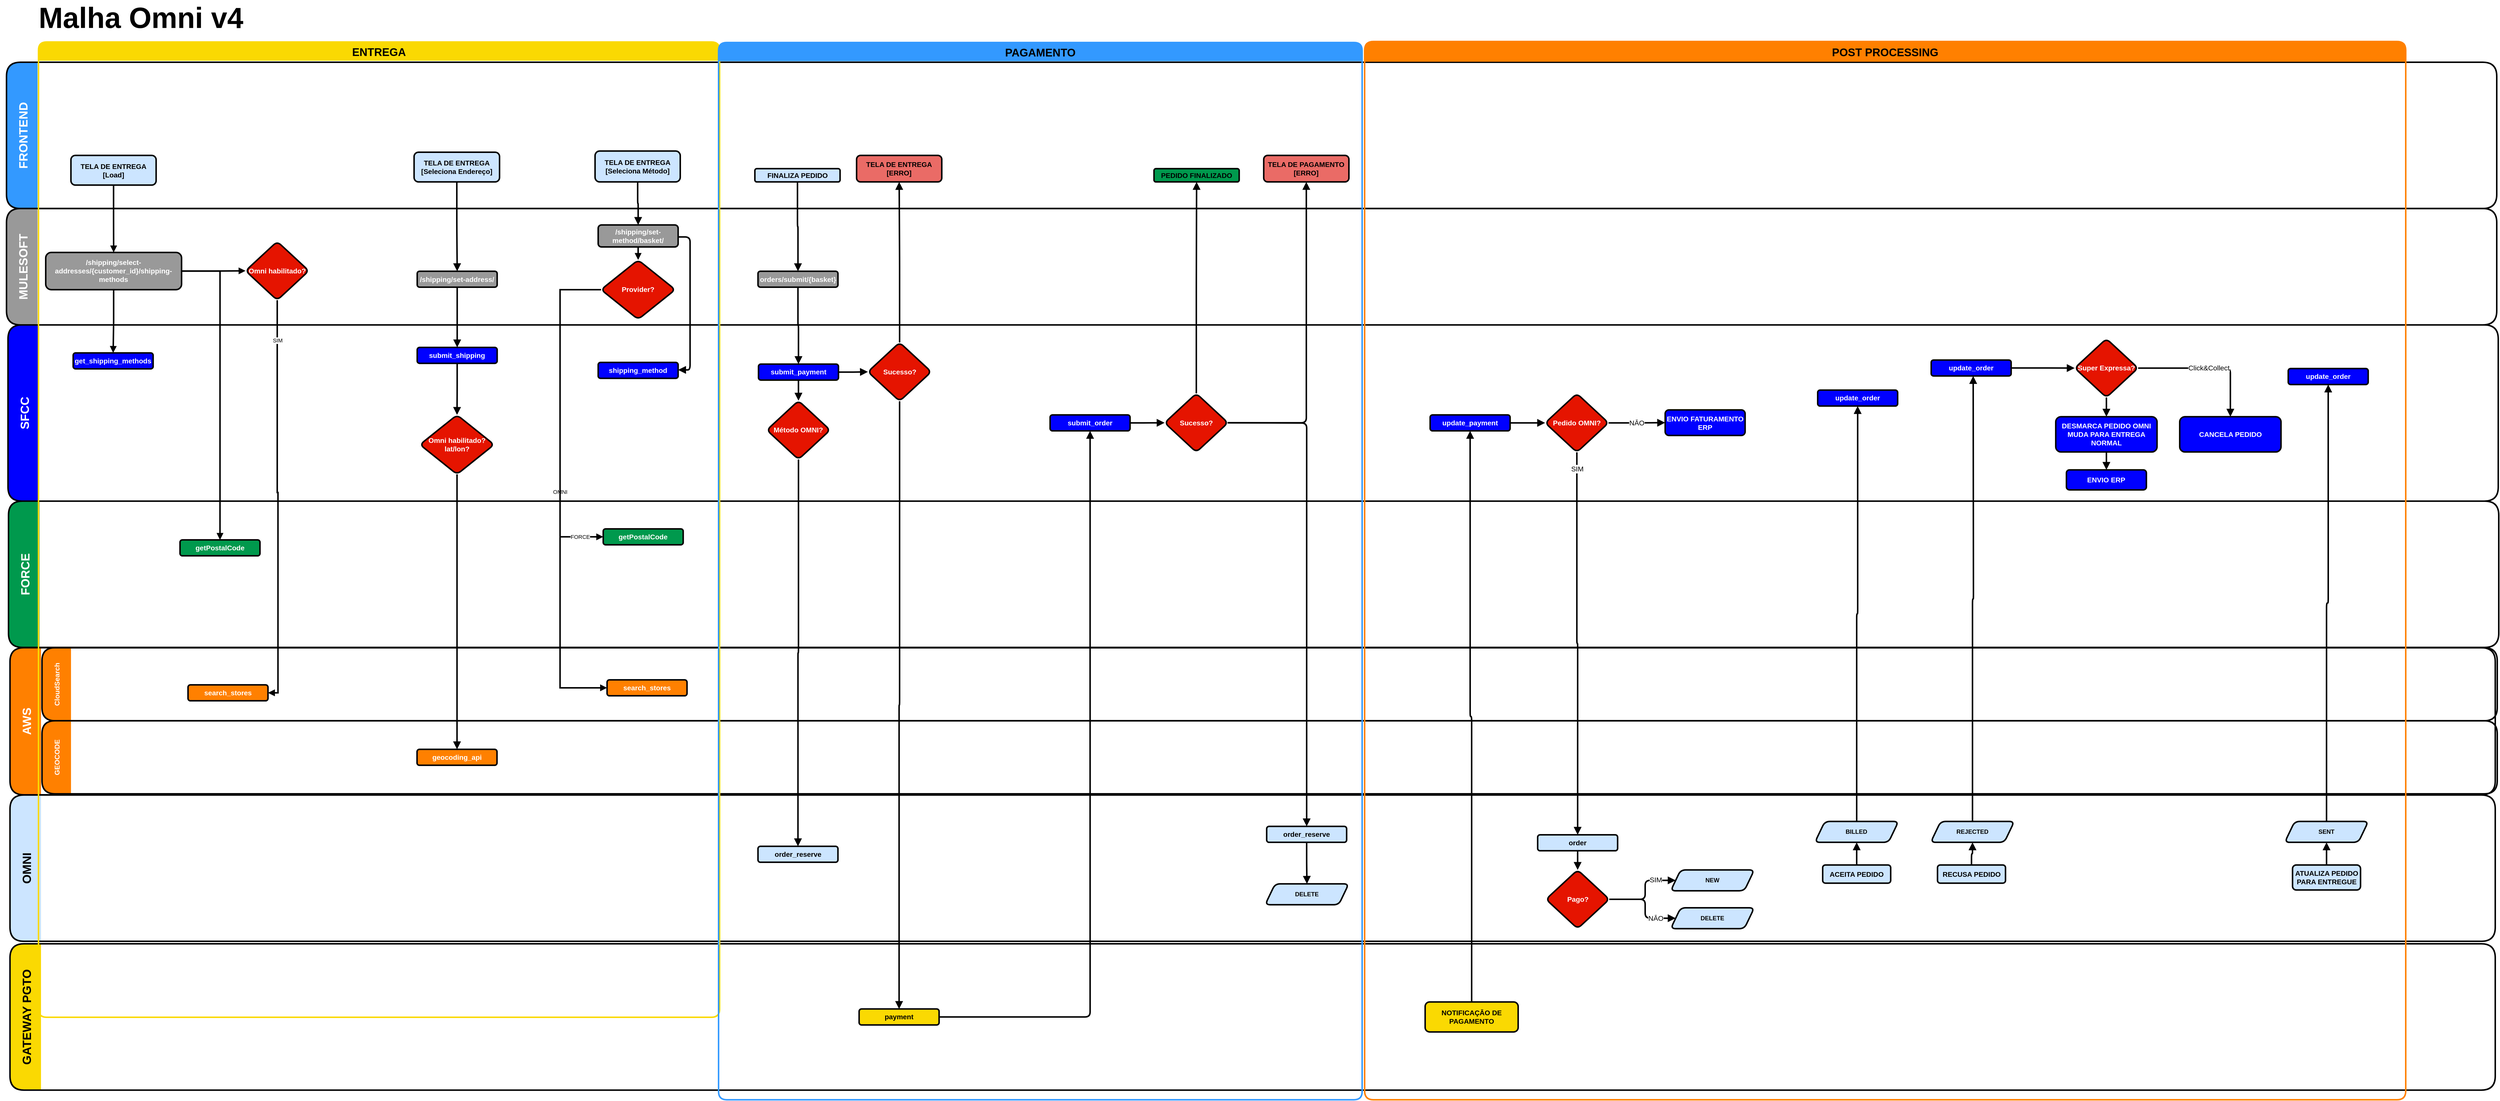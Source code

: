 <mxfile version="20.5.3" type="github">
  <diagram id="8vji63VKpBlKnXmn7Ga9" name="Page-1">
    <mxGraphModel dx="1472" dy="2570" grid="1" gridSize="10" guides="1" tooltips="1" connect="1" arrows="1" fold="1" page="1" pageScale="1" pageWidth="827" pageHeight="1169" math="0" shadow="0">
      <root>
        <mxCell id="0" />
        <mxCell id="1" parent="0" />
        <mxCell id="pm2VZgvuKRMVonqQj59v-1" value="search_stores" style="rounded=1;whiteSpace=wrap;html=1;fontFamily=Helvetica;fontSize=14;fontColor=#ffffff;align=center;fillColor=#FF8000;strokeColor=default;strokeWidth=3;fontStyle=1;" parent="1" vertex="1">
          <mxGeometry x="4294.003" y="1950.003" width="159.914" height="31.926" as="geometry" />
        </mxCell>
        <mxCell id="pm2VZgvuKRMVonqQj59v-2" value="OMNI" style="swimlane;horizontal=0;labelBackgroundColor=none;fillColor=#CCE5FF;fontColor=#000000;strokeColor=default;strokeWidth=3;fontSize=24;perimeterSpacing=1;swimlaneLine=0;rounded=1;startSize=62;collapsible=0;" parent="1" vertex="1">
          <mxGeometry x="3100" y="2180.4" width="4970" height="292.65" as="geometry">
            <mxRectangle x="-984" y="2480.4" width="47" height="92" as="alternateBounds" />
          </mxGeometry>
        </mxCell>
        <mxCell id="pm2VZgvuKRMVonqQj59v-4" style="edgeStyle=orthogonalEdgeStyle;rounded=1;orthogonalLoop=1;jettySize=auto;html=1;entryX=0.5;entryY=0;entryDx=0;entryDy=0;fontSize=24;fontColor=#000000;endArrow=block;endFill=1;endSize=8;strokeWidth=3;" parent="pm2VZgvuKRMVonqQj59v-2" source="pm2VZgvuKRMVonqQj59v-5" target="pm2VZgvuKRMVonqQj59v-6" edge="1">
          <mxGeometry relative="1" as="geometry" />
        </mxCell>
        <mxCell id="pm2VZgvuKRMVonqQj59v-5" value="order_reserve" style="rounded=1;whiteSpace=wrap;html=1;fontFamily=Helvetica;fontSize=14;fontColor=#000000;align=center;fillColor=#CCE5FF;strokeColor=default;strokeWidth=3;fontStyle=1;" parent="pm2VZgvuKRMVonqQj59v-2" vertex="1">
          <mxGeometry x="2513.094" y="62.714" width="159.914" height="31.926" as="geometry" />
        </mxCell>
        <mxCell id="pm2VZgvuKRMVonqQj59v-6" value="&lt;b&gt;DELETE&lt;/b&gt;" style="shape=parallelogram;perimeter=parallelogramPerimeter;whiteSpace=wrap;html=1;fixedSize=1;fontColor=#000000;fillColor=#CCE5FF;strokeWidth=3;rounded=1;" parent="pm2VZgvuKRMVonqQj59v-2" vertex="1">
          <mxGeometry x="2510.004" y="177.682" width="167.23" height="41.807" as="geometry" />
        </mxCell>
        <mxCell id="pm2VZgvuKRMVonqQj59v-7" style="edgeStyle=orthogonalEdgeStyle;rounded=1;orthogonalLoop=1;jettySize=auto;html=1;entryX=0.5;entryY=0;entryDx=0;entryDy=0;labelBackgroundColor=default;fontSize=14;fontColor=#000000;endArrow=block;endFill=1;endSize=8;strokeWidth=3;" parent="pm2VZgvuKRMVonqQj59v-2" source="pm2VZgvuKRMVonqQj59v-8" target="pm2VZgvuKRMVonqQj59v-12" edge="1">
          <mxGeometry relative="1" as="geometry" />
        </mxCell>
        <mxCell id="pm2VZgvuKRMVonqQj59v-8" value="order" style="rounded=1;whiteSpace=wrap;html=1;fontFamily=Helvetica;fontSize=14;fontColor=#000000;align=center;fillColor=#CCE5FF;strokeColor=default;strokeWidth=3;fontStyle=1;" parent="pm2VZgvuKRMVonqQj59v-2" vertex="1">
          <mxGeometry x="3055.004" y="79.594" width="159.914" height="31.926" as="geometry" />
        </mxCell>
        <mxCell id="pm2VZgvuKRMVonqQj59v-9" value="&lt;b&gt;NEW&lt;/b&gt;" style="shape=parallelogram;perimeter=parallelogramPerimeter;whiteSpace=wrap;html=1;fixedSize=1;fontColor=#000000;fillColor=#CCE5FF;strokeWidth=3;rounded=1;" parent="pm2VZgvuKRMVonqQj59v-2" vertex="1">
          <mxGeometry x="3321.004" y="149.822" width="167.23" height="41.807" as="geometry" />
        </mxCell>
        <mxCell id="pm2VZgvuKRMVonqQj59v-10" value="SIM" style="edgeStyle=orthogonalEdgeStyle;rounded=1;orthogonalLoop=1;jettySize=auto;html=1;entryX=0;entryY=0.5;entryDx=0;entryDy=0;labelBackgroundColor=default;fontSize=14;fontColor=#000000;endArrow=block;endFill=1;endSize=8;strokeWidth=3;" parent="pm2VZgvuKRMVonqQj59v-2" source="pm2VZgvuKRMVonqQj59v-12" target="pm2VZgvuKRMVonqQj59v-9" edge="1">
          <mxGeometry x="0.531" y="1" relative="1" as="geometry">
            <Array as="points">
              <mxPoint x="3270" y="209" />
              <mxPoint x="3270" y="171" />
            </Array>
            <mxPoint as="offset" />
          </mxGeometry>
        </mxCell>
        <mxCell id="pm2VZgvuKRMVonqQj59v-11" value="NĀO" style="edgeStyle=orthogonalEdgeStyle;rounded=1;orthogonalLoop=1;jettySize=auto;html=1;entryX=0;entryY=0.5;entryDx=0;entryDy=0;labelBackgroundColor=default;fontSize=14;fontColor=#000000;endArrow=block;endFill=1;endSize=8;strokeWidth=3;" parent="pm2VZgvuKRMVonqQj59v-2" source="pm2VZgvuKRMVonqQj59v-12" target="pm2VZgvuKRMVonqQj59v-13" edge="1">
          <mxGeometry x="0.531" relative="1" as="geometry">
            <Array as="points">
              <mxPoint x="3270" y="209" />
              <mxPoint x="3270" y="246" />
            </Array>
            <mxPoint as="offset" />
          </mxGeometry>
        </mxCell>
        <mxCell id="pm2VZgvuKRMVonqQj59v-12" value="Pago?" style="rhombus;whiteSpace=wrap;html=1;labelBackgroundColor=none;fontColor=#ffffff;fillColor=#e51400;strokeColor=default;strokeWidth=3;fontSize=14;fontStyle=1;rounded=1;" parent="pm2VZgvuKRMVonqQj59v-2" vertex="1">
          <mxGeometry x="3071.576" y="149.822" width="126.771" height="117.531" as="geometry" />
        </mxCell>
        <mxCell id="pm2VZgvuKRMVonqQj59v-13" value="&lt;b&gt;DELETE&lt;/b&gt;" style="shape=parallelogram;perimeter=parallelogramPerimeter;whiteSpace=wrap;html=1;fixedSize=1;fontColor=#000000;fillColor=#CCE5FF;strokeWidth=3;rounded=1;" parent="pm2VZgvuKRMVonqQj59v-2" vertex="1">
          <mxGeometry x="3321.004" y="225.542" width="167.23" height="41.807" as="geometry" />
        </mxCell>
        <mxCell id="pm2VZgvuKRMVonqQj59v-14" style="edgeStyle=orthogonalEdgeStyle;rounded=1;orthogonalLoop=1;jettySize=auto;html=1;entryX=0.5;entryY=1;entryDx=0;entryDy=0;labelBackgroundColor=default;fontSize=14;fontColor=#FFFFFF;endArrow=block;endFill=1;endSize=8;strokeWidth=3;" parent="pm2VZgvuKRMVonqQj59v-2" source="pm2VZgvuKRMVonqQj59v-15" target="pm2VZgvuKRMVonqQj59v-18" edge="1">
          <mxGeometry relative="1" as="geometry" />
        </mxCell>
        <mxCell id="pm2VZgvuKRMVonqQj59v-15" value="&lt;b&gt;ACEITA PEDIDO&lt;/b&gt;" style="rounded=1;whiteSpace=wrap;html=1;fontSize=14;fontColor=#000000;strokeWidth=3;fillColor=#CCE5FF;" parent="pm2VZgvuKRMVonqQj59v-2" vertex="1">
          <mxGeometry x="3625" y="140" width="136" height="36.32" as="geometry" />
        </mxCell>
        <mxCell id="pm2VZgvuKRMVonqQj59v-16" style="edgeStyle=orthogonalEdgeStyle;rounded=1;orthogonalLoop=1;jettySize=auto;html=1;entryX=0.5;entryY=1;entryDx=0;entryDy=0;labelBackgroundColor=default;fontSize=14;fontColor=#FFFFFF;endArrow=block;endFill=1;endSize=8;strokeWidth=3;" parent="pm2VZgvuKRMVonqQj59v-2" source="pm2VZgvuKRMVonqQj59v-17" target="pm2VZgvuKRMVonqQj59v-19" edge="1">
          <mxGeometry relative="1" as="geometry" />
        </mxCell>
        <mxCell id="pm2VZgvuKRMVonqQj59v-17" value="&lt;b&gt;RECUSA PEDIDO&lt;/b&gt;" style="rounded=1;whiteSpace=wrap;html=1;fontSize=14;fontColor=#000000;strokeWidth=3;fillColor=#CCE5FF;" parent="pm2VZgvuKRMVonqQj59v-2" vertex="1">
          <mxGeometry x="3854.62" y="140" width="136" height="36.32" as="geometry" />
        </mxCell>
        <mxCell id="pm2VZgvuKRMVonqQj59v-18" value="&lt;b&gt;BILLED&lt;/b&gt;" style="shape=parallelogram;perimeter=parallelogramPerimeter;whiteSpace=wrap;html=1;fixedSize=1;fontColor=#000000;fillColor=#CCE5FF;strokeWidth=3;rounded=1;" parent="pm2VZgvuKRMVonqQj59v-2" vertex="1">
          <mxGeometry x="3609.384" y="52.832" width="167.23" height="41.807" as="geometry" />
        </mxCell>
        <mxCell id="pm2VZgvuKRMVonqQj59v-19" value="&lt;b&gt;REJECTED&lt;/b&gt;" style="shape=parallelogram;perimeter=parallelogramPerimeter;whiteSpace=wrap;html=1;fixedSize=1;fontColor=#000000;fillColor=#CCE5FF;strokeWidth=3;rounded=1;" parent="pm2VZgvuKRMVonqQj59v-2" vertex="1">
          <mxGeometry x="3841.004" y="52.832" width="167.23" height="41.807" as="geometry" />
        </mxCell>
        <mxCell id="pm2VZgvuKRMVonqQj59v-20" style="edgeStyle=orthogonalEdgeStyle;rounded=1;orthogonalLoop=1;jettySize=auto;html=1;entryX=0.5;entryY=1;entryDx=0;entryDy=0;labelBackgroundColor=default;fontSize=14;fontColor=#000000;endArrow=block;endFill=1;endSize=8;strokeWidth=3;" parent="pm2VZgvuKRMVonqQj59v-2" source="pm2VZgvuKRMVonqQj59v-21" target="pm2VZgvuKRMVonqQj59v-22" edge="1">
          <mxGeometry relative="1" as="geometry" />
        </mxCell>
        <mxCell id="pm2VZgvuKRMVonqQj59v-21" value="&lt;b&gt;ATUALIZA PEDIDO PARA ENTREGUE&lt;/b&gt;" style="rounded=1;whiteSpace=wrap;html=1;fontSize=14;fontColor=#000000;strokeWidth=3;fillColor=#CCE5FF;" parent="pm2VZgvuKRMVonqQj59v-2" vertex="1">
          <mxGeometry x="4564.62" y="140" width="136" height="50" as="geometry" />
        </mxCell>
        <mxCell id="pm2VZgvuKRMVonqQj59v-22" value="&lt;b&gt;SENT&lt;/b&gt;" style="shape=parallelogram;perimeter=parallelogramPerimeter;whiteSpace=wrap;html=1;fixedSize=1;fontColor=#000000;fillColor=#CCE5FF;strokeWidth=3;rounded=1;" parent="pm2VZgvuKRMVonqQj59v-2" vertex="1">
          <mxGeometry x="4549.004" y="52.832" width="167.23" height="41.807" as="geometry" />
        </mxCell>
        <mxCell id="pm2VZgvuKRMVonqQj59v-23" value="GATEWAY PGTO" style="swimlane;horizontal=0;labelBackgroundColor=none;fillColor=#FAD902;fontColor=#000000;strokeColor=default;strokeWidth=3;fontSize=24;perimeterSpacing=1;swimlaneLine=0;rounded=1;startSize=62;collapsible=0;" parent="1" vertex="1">
          <mxGeometry x="3100" y="2478.06" width="4970" height="292.65" as="geometry" />
        </mxCell>
        <mxCell id="pm2VZgvuKRMVonqQj59v-24" value="payment" style="rounded=1;whiteSpace=wrap;html=1;fontFamily=Helvetica;fontSize=14;fontColor=#000000;align=center;fillColor=#FAD902;strokeColor=default;strokeWidth=3;fontStyle=1;" parent="pm2VZgvuKRMVonqQj59v-23" vertex="1">
          <mxGeometry x="1698.071" y="130.362" width="159.914" height="31.926" as="geometry" />
        </mxCell>
        <mxCell id="pm2VZgvuKRMVonqQj59v-25" value="&lt;b style=&quot;font-size: 14px;&quot;&gt;NOTIFICAÇĀO DE PAGAMENTO&lt;/b&gt;" style="rounded=1;whiteSpace=wrap;html=1;fontSize=14;fontColor=#000000;strokeWidth=3;fillColor=#FAD902;" parent="pm2VZgvuKRMVonqQj59v-23" vertex="1">
          <mxGeometry x="2830" y="116.32" width="186" height="60" as="geometry" />
        </mxCell>
        <mxCell id="pm2VZgvuKRMVonqQj59v-26" style="edgeStyle=orthogonalEdgeStyle;rounded=1;orthogonalLoop=1;jettySize=auto;html=1;entryX=0.5;entryY=0;entryDx=0;entryDy=0;fontColor=#000000;endArrow=block;endFill=1;endSize=8;strokeWidth=3;" parent="1" source="pm2VZgvuKRMVonqQj59v-38" target="pm2VZgvuKRMVonqQj59v-3" edge="1">
          <mxGeometry relative="1" as="geometry" />
        </mxCell>
        <mxCell id="pm2VZgvuKRMVonqQj59v-27" value="FRONTEND" style="swimlane;horizontal=0;labelBackgroundColor=none;fillColor=#3399FF;fontColor=#FFFFFF;strokeColor=default;strokeWidth=3;fontSize=24;perimeterSpacing=1;swimlaneLine=0;rounded=1;startSize=62;labelPosition=center;verticalLabelPosition=middle;align=center;verticalAlign=middle;collapsible=0;" parent="1" vertex="1">
          <mxGeometry x="3093" y="714.49" width="4980" height="292.65" as="geometry" />
        </mxCell>
        <mxCell id="pm2VZgvuKRMVonqQj59v-28" value="TELA DE ENTREGA&lt;br&gt;[Seleciona Endereço]" style="rounded=1;whiteSpace=wrap;html=1;labelBackgroundColor=none;fontColor=#000000;fillColor=#CCE5FF;strokeColor=default;strokeWidth=3;fontSize=14;fontStyle=1;" parent="pm2VZgvuKRMVonqQj59v-27" vertex="1">
          <mxGeometry x="815.09" y="180" width="170.91" height="59.44" as="geometry" />
        </mxCell>
        <mxCell id="pm2VZgvuKRMVonqQj59v-29" value="TELA DE ENTREGA&lt;br&gt;[Seleciona Método]" style="rounded=1;whiteSpace=wrap;html=1;labelBackgroundColor=none;fontColor=#000000;fillColor=#CCE5FF;strokeColor=default;strokeWidth=3;fontSize=14;fontStyle=1;" parent="pm2VZgvuKRMVonqQj59v-27" vertex="1">
          <mxGeometry x="1177.001" y="177.683" width="170.366" height="61.76" as="geometry" />
        </mxCell>
        <mxCell id="pm2VZgvuKRMVonqQj59v-30" value="FINALIZA PEDIDO" style="rounded=1;whiteSpace=wrap;html=1;labelBackgroundColor=none;fontColor=#000000;fillColor=#CCE5FF;strokeColor=default;strokeWidth=3;fontSize=14;fontStyle=1;" parent="pm2VZgvuKRMVonqQj59v-27" vertex="1">
          <mxGeometry x="1496.603" y="212.838" width="170.366" height="26.605" as="geometry" />
        </mxCell>
        <mxCell id="pm2VZgvuKRMVonqQj59v-31" value="TELA DE ENTREGA&lt;br&gt;[ERRO]" style="rounded=1;whiteSpace=wrap;html=1;labelBackgroundColor=none;fontColor=#000000;fillColor=#EA6B66;strokeColor=default;strokeWidth=3;fontSize=14;fontStyle=1;" parent="pm2VZgvuKRMVonqQj59v-27" vertex="1">
          <mxGeometry x="1700" y="186.333" width="170.37" height="53.11" as="geometry" />
        </mxCell>
        <mxCell id="pm2VZgvuKRMVonqQj59v-32" value="SFCC" style="swimlane;horizontal=0;labelBackgroundColor=none;fillColor=#0000FF;fontColor=#FFFFFF;strokeColor=default;strokeWidth=3;fontSize=24;perimeterSpacing=1;swimlaneLine=0;rounded=1;startSize=62;collapsible=0;" parent="1" vertex="1">
          <mxGeometry x="3096" y="1240" width="4980" height="352.45" as="geometry">
            <mxRectangle x="-984" y="1250" width="47" height="94" as="alternateBounds" />
          </mxGeometry>
        </mxCell>
        <mxCell id="pm2VZgvuKRMVonqQj59v-34" value="submit_shipping" style="rounded=1;whiteSpace=wrap;html=1;fontFamily=Helvetica;fontSize=14;fontColor=#ffffff;align=center;fillColor=#0000FF;strokeColor=default;strokeWidth=3;fontStyle=1;" parent="pm2VZgvuKRMVonqQj59v-32" vertex="1">
          <mxGeometry x="818.321" y="44.973" width="159.914" height="31.926" as="geometry" />
        </mxCell>
        <mxCell id="pm2VZgvuKRMVonqQj59v-35" value="shipping_method" style="rounded=1;whiteSpace=wrap;html=1;fontFamily=Helvetica;fontSize=14;fontColor=#ffffff;align=center;fillColor=#0000FF;strokeColor=default;strokeWidth=3;fontStyle=1;" parent="pm2VZgvuKRMVonqQj59v-32" vertex="1">
          <mxGeometry x="1180.227" y="74.973" width="159.914" height="31.926" as="geometry" />
        </mxCell>
        <mxCell id="pm2VZgvuKRMVonqQj59v-36" style="edgeStyle=orthogonalEdgeStyle;rounded=1;orthogonalLoop=1;jettySize=auto;html=1;fontColor=#000000;endArrow=block;endFill=1;endSize=8;strokeWidth=3;entryX=0.5;entryY=0;entryDx=0;entryDy=0;" parent="pm2VZgvuKRMVonqQj59v-32" source="pm2VZgvuKRMVonqQj59v-37" target="pm2VZgvuKRMVonqQj59v-38" edge="1">
          <mxGeometry relative="1" as="geometry" />
        </mxCell>
        <mxCell id="pm2VZgvuKRMVonqQj59v-37" value="submit_payment" style="rounded=1;whiteSpace=wrap;html=1;fontFamily=Helvetica;fontSize=14;fontColor=#ffffff;align=center;fillColor=#0000FF;strokeColor=default;strokeWidth=3;fontStyle=1;" parent="pm2VZgvuKRMVonqQj59v-32" vertex="1">
          <mxGeometry x="1500.829" y="78.392" width="159.914" height="31.926" as="geometry" />
        </mxCell>
        <mxCell id="pm2VZgvuKRMVonqQj59v-38" value="Método OMNI?" style="rhombus;whiteSpace=wrap;html=1;labelBackgroundColor=none;fontColor=#ffffff;fillColor=#e51400;strokeColor=default;strokeWidth=3;fontSize=14;fontStyle=1;rounded=1;" parent="pm2VZgvuKRMVonqQj59v-32" vertex="1">
          <mxGeometry x="1517.396" y="151.552" width="126.771" height="117.531" as="geometry" />
        </mxCell>
        <mxCell id="pm2VZgvuKRMVonqQj59v-39" value="Sucesso?" style="rhombus;whiteSpace=wrap;html=1;labelBackgroundColor=none;fontColor=#ffffff;fillColor=#e51400;strokeColor=default;strokeWidth=3;fontSize=14;fontStyle=1;rounded=1;" parent="pm2VZgvuKRMVonqQj59v-32" vertex="1">
          <mxGeometry x="1719.641" y="35.066" width="126.771" height="117.531" as="geometry" />
        </mxCell>
        <mxCell id="pm2VZgvuKRMVonqQj59v-40" style="edgeStyle=orthogonalEdgeStyle;rounded=1;orthogonalLoop=1;jettySize=auto;html=1;fontColor=#000000;endArrow=block;endFill=1;endSize=8;strokeWidth=3;entryX=0;entryY=0.5;entryDx=0;entryDy=0;" parent="pm2VZgvuKRMVonqQj59v-32" source="pm2VZgvuKRMVonqQj59v-37" target="pm2VZgvuKRMVonqQj59v-39" edge="1">
          <mxGeometry relative="1" as="geometry">
            <mxPoint x="1055.641" y="68.225" as="targetPoint" />
          </mxGeometry>
        </mxCell>
        <mxCell id="pm2VZgvuKRMVonqQj59v-42" value="ENVIO FATURAMENTO ERP" style="rounded=1;whiteSpace=wrap;html=1;fontFamily=Helvetica;fontSize=14;fontColor=#ffffff;align=center;fillColor=#0000FF;strokeColor=default;strokeWidth=3;fontStyle=1;" parent="pm2VZgvuKRMVonqQj59v-32" vertex="1">
          <mxGeometry x="3314" y="170" width="159.91" height="51.13" as="geometry" />
        </mxCell>
        <mxCell id="pm2VZgvuKRMVonqQj59v-44" value="update_order" style="rounded=1;whiteSpace=wrap;html=1;fontFamily=Helvetica;fontSize=14;fontColor=#ffffff;align=center;fillColor=#0000FF;strokeColor=default;strokeWidth=3;fontStyle=1;" parent="pm2VZgvuKRMVonqQj59v-32" vertex="1">
          <mxGeometry x="3618.999" y="130.362" width="159.914" height="31.926" as="geometry" />
        </mxCell>
        <mxCell id="pm2VZgvuKRMVonqQj59v-46" style="edgeStyle=orthogonalEdgeStyle;rounded=1;orthogonalLoop=1;jettySize=auto;html=1;entryX=0;entryY=0.5;entryDx=0;entryDy=0;labelBackgroundColor=default;fontSize=14;fontColor=#FFFFFF;endArrow=block;endFill=1;endSize=8;strokeWidth=3;" parent="pm2VZgvuKRMVonqQj59v-32" source="pm2VZgvuKRMVonqQj59v-47" target="pm2VZgvuKRMVonqQj59v-51" edge="1">
          <mxGeometry relative="1" as="geometry" />
        </mxCell>
        <mxCell id="pm2VZgvuKRMVonqQj59v-47" value="update_order" style="rounded=1;whiteSpace=wrap;html=1;fontFamily=Helvetica;fontSize=14;fontColor=#ffffff;align=center;fillColor=#0000FF;strokeColor=default;strokeWidth=3;fontStyle=1;" parent="pm2VZgvuKRMVonqQj59v-32" vertex="1">
          <mxGeometry x="3845.999" y="70.202" width="159.914" height="31.926" as="geometry" />
        </mxCell>
        <mxCell id="pm2VZgvuKRMVonqQj59v-49" style="edgeStyle=orthogonalEdgeStyle;rounded=1;orthogonalLoop=1;jettySize=auto;html=1;entryX=0.5;entryY=0;entryDx=0;entryDy=0;labelBackgroundColor=default;fontSize=14;fontColor=#FFFFFF;endArrow=block;endFill=1;endSize=8;strokeWidth=3;" parent="pm2VZgvuKRMVonqQj59v-32" source="pm2VZgvuKRMVonqQj59v-51" target="pm2VZgvuKRMVonqQj59v-53" edge="1">
          <mxGeometry relative="1" as="geometry" />
        </mxCell>
        <mxCell id="pm2VZgvuKRMVonqQj59v-50" value="Click&amp;amp;Collect" style="edgeStyle=orthogonalEdgeStyle;rounded=1;orthogonalLoop=1;jettySize=auto;html=1;entryX=0.5;entryY=0;entryDx=0;entryDy=0;labelBackgroundColor=default;fontSize=14;fontColor=#000000;endArrow=block;endFill=1;endSize=8;strokeWidth=3;" parent="pm2VZgvuKRMVonqQj59v-32" source="pm2VZgvuKRMVonqQj59v-51" target="pm2VZgvuKRMVonqQj59v-55" edge="1">
          <mxGeometry relative="1" as="geometry" />
        </mxCell>
        <mxCell id="pm2VZgvuKRMVonqQj59v-51" value="Super Expressa?" style="rhombus;whiteSpace=wrap;html=1;labelBackgroundColor=none;fontColor=#ffffff;fillColor=#e51400;strokeColor=default;strokeWidth=3;fontSize=14;fontStyle=1;rounded=1;" parent="pm2VZgvuKRMVonqQj59v-32" vertex="1">
          <mxGeometry x="4132.996" y="27.562" width="126.771" height="117.531" as="geometry" />
        </mxCell>
        <mxCell id="pm2VZgvuKRMVonqQj59v-52" style="edgeStyle=orthogonalEdgeStyle;rounded=1;orthogonalLoop=1;jettySize=auto;html=1;labelBackgroundColor=default;fontSize=14;fontColor=#FFFFFF;endArrow=block;endFill=1;endSize=8;strokeWidth=3;" parent="pm2VZgvuKRMVonqQj59v-32" source="pm2VZgvuKRMVonqQj59v-53" target="pm2VZgvuKRMVonqQj59v-54" edge="1">
          <mxGeometry relative="1" as="geometry" />
        </mxCell>
        <mxCell id="pm2VZgvuKRMVonqQj59v-53" value="DESMARCA PEDIDO OMNI&lt;br&gt;MUDA PARA ENTREGA NORMAL" style="rounded=1;whiteSpace=wrap;html=1;fontFamily=Helvetica;fontSize=14;fontColor=#ffffff;align=center;fillColor=#0000FF;strokeColor=default;strokeWidth=3;fontStyle=1;" parent="pm2VZgvuKRMVonqQj59v-32" vertex="1">
          <mxGeometry x="4095.09" y="183.6" width="202.58" height="70.57" as="geometry" />
        </mxCell>
        <mxCell id="pm2VZgvuKRMVonqQj59v-54" value="ENVIO ERP" style="rounded=1;whiteSpace=wrap;html=1;fontFamily=Helvetica;fontSize=14;fontColor=#ffffff;align=center;fillColor=#0000FF;strokeColor=default;strokeWidth=3;fontStyle=1;" parent="pm2VZgvuKRMVonqQj59v-32" vertex="1">
          <mxGeometry x="4116.43" y="290" width="159.91" height="40" as="geometry" />
        </mxCell>
        <mxCell id="pm2VZgvuKRMVonqQj59v-55" value="CANCELA PEDIDO" style="rounded=1;whiteSpace=wrap;html=1;fontFamily=Helvetica;fontSize=14;fontColor=#ffffff;align=center;fillColor=#0000FF;strokeColor=default;strokeWidth=3;fontStyle=1;" parent="pm2VZgvuKRMVonqQj59v-32" vertex="1">
          <mxGeometry x="4343" y="183.6" width="202.58" height="70.57" as="geometry" />
        </mxCell>
        <mxCell id="pm2VZgvuKRMVonqQj59v-56" value="update_order" style="rounded=1;whiteSpace=wrap;html=1;fontFamily=Helvetica;fontSize=14;fontColor=#ffffff;align=center;fillColor=#0000FF;strokeColor=default;strokeWidth=3;fontStyle=1;" parent="pm2VZgvuKRMVonqQj59v-32" vertex="1">
          <mxGeometry x="4559.999" y="87.272" width="159.914" height="31.926" as="geometry" />
        </mxCell>
        <mxCell id="pm2VZgvuKRMVonqQj59v-58" value="FORCE" style="swimlane;horizontal=0;labelBackgroundColor=none;fillColor=#00994D;fontColor=#FFFFFF;strokeColor=default;strokeWidth=3;fontSize=24;perimeterSpacing=1;swimlaneLine=0;rounded=1;startSize=62;collapsible=0;" parent="1" vertex="1">
          <mxGeometry x="3097" y="1592.45" width="4980" height="292.65" as="geometry">
            <mxRectangle x="-984" y="1602.447" width="50" height="110" as="alternateBounds" />
          </mxGeometry>
        </mxCell>
        <mxCell id="pm2VZgvuKRMVonqQj59v-59" value="getPostalCode" style="rounded=1;whiteSpace=wrap;html=1;fontFamily=Helvetica;fontSize=14;fontColor=#ffffff;align=center;fillColor=#00994D;strokeColor=default;strokeWidth=3;fontStyle=1;" parent="pm2VZgvuKRMVonqQj59v-58" vertex="1">
          <mxGeometry x="1189.321" y="55.515" width="159.914" height="31.926" as="geometry" />
        </mxCell>
        <mxCell id="pm2VZgvuKRMVonqQj59v-62" value="MULESOFT" style="swimlane;horizontal=0;labelBackgroundColor=none;fillColor=#999999;fontColor=#FFFFFF;strokeColor=default;strokeWidth=3;fontSize=24;perimeterSpacing=1;swimlaneLine=0;rounded=1;startSize=62;collapsible=0;" parent="1" vertex="1">
          <mxGeometry x="3093" y="1007.14" width="4980" height="232.86" as="geometry" />
        </mxCell>
        <mxCell id="pm2VZgvuKRMVonqQj59v-63" value="/shipping/set-address/" style="rounded=1;whiteSpace=wrap;html=1;fontFamily=Helvetica;fontSize=14;fontColor=#ffffff;align=center;fillColor=#999999;strokeColor=default;strokeWidth=3;fontStyle=1;" parent="pm2VZgvuKRMVonqQj59v-62" vertex="1">
          <mxGeometry x="821.321" y="125.425" width="159.914" height="31.926" as="geometry" />
        </mxCell>
        <mxCell id="pm2VZgvuKRMVonqQj59v-65" value="orders/submit/{basket}" style="rounded=1;whiteSpace=wrap;html=1;fontFamily=Helvetica;fontSize=14;fontColor=#ffffff;align=center;fillColor=#999999;strokeColor=default;strokeWidth=3;fontStyle=1;" parent="pm2VZgvuKRMVonqQj59v-62" vertex="1">
          <mxGeometry x="1502.829" y="125.425" width="159.914" height="31.926" as="geometry" />
        </mxCell>
        <mxCell id="pm2VZgvuKRMVonqQj59v-66" style="edgeStyle=orthogonalEdgeStyle;rounded=1;orthogonalLoop=1;jettySize=auto;html=1;fontColor=#000000;strokeWidth=3;endArrow=block;endFill=1;strokeColor=default;fontSize=14;fontStyle=1;endSize=8;entryX=0.5;entryY=0;entryDx=0;entryDy=0;" parent="1" source="pm2VZgvuKRMVonqQj59v-28" target="pm2VZgvuKRMVonqQj59v-63" edge="1">
          <mxGeometry relative="1" as="geometry">
            <mxPoint x="3985.8" y="1132.565" as="targetPoint" />
          </mxGeometry>
        </mxCell>
        <mxCell id="pm2VZgvuKRMVonqQj59v-67" style="edgeStyle=orthogonalEdgeStyle;rounded=1;orthogonalLoop=1;jettySize=auto;html=1;entryX=0.5;entryY=0;entryDx=0;entryDy=0;fontSize=14;fontColor=#000000;endArrow=block;endFill=1;strokeColor=default;strokeWidth=3;endSize=8;" parent="1" source="pm2VZgvuKRMVonqQj59v-29" target="pm2VZgvuKRMVonqQj59v-64" edge="1">
          <mxGeometry relative="1" as="geometry" />
        </mxCell>
        <mxCell id="pm2VZgvuKRMVonqQj59v-68" style="edgeStyle=orthogonalEdgeStyle;rounded=1;orthogonalLoop=1;jettySize=auto;html=1;entryX=1;entryY=0.5;entryDx=0;entryDy=0;fontSize=14;fontColor=#000000;endArrow=block;endFill=1;strokeColor=default;strokeWidth=3;endSize=8;" parent="1" source="pm2VZgvuKRMVonqQj59v-64" target="pm2VZgvuKRMVonqQj59v-35" edge="1">
          <mxGeometry relative="1" as="geometry">
            <Array as="points">
              <mxPoint x="4460" y="1064" />
              <mxPoint x="4460" y="1330" />
              <mxPoint x="4436" y="1330" />
            </Array>
          </mxGeometry>
        </mxCell>
        <mxCell id="pm2VZgvuKRMVonqQj59v-69" style="edgeStyle=orthogonalEdgeStyle;rounded=1;orthogonalLoop=1;jettySize=auto;html=1;fontSize=14;fontColor=#000000;endArrow=block;endFill=1;strokeColor=default;strokeWidth=3;endSize=8;" parent="1" source="pm2VZgvuKRMVonqQj59v-63" target="pm2VZgvuKRMVonqQj59v-34" edge="1">
          <mxGeometry relative="1" as="geometry" />
        </mxCell>
        <mxCell id="pm2VZgvuKRMVonqQj59v-70" style="edgeStyle=orthogonalEdgeStyle;rounded=1;orthogonalLoop=1;jettySize=auto;html=1;entryX=0.5;entryY=0;entryDx=0;entryDy=0;fontColor=#000000;strokeWidth=3;endArrow=block;endFill=1;endSize=8;" parent="1" source="pm2VZgvuKRMVonqQj59v-30" target="pm2VZgvuKRMVonqQj59v-65" edge="1">
          <mxGeometry relative="1" as="geometry" />
        </mxCell>
        <mxCell id="pm2VZgvuKRMVonqQj59v-71" style="edgeStyle=orthogonalEdgeStyle;rounded=1;orthogonalLoop=1;jettySize=auto;html=1;entryX=0.5;entryY=0;entryDx=0;entryDy=0;fontColor=#000000;strokeWidth=3;endArrow=block;endFill=1;endSize=8;" parent="1" source="pm2VZgvuKRMVonqQj59v-65" target="pm2VZgvuKRMVonqQj59v-37" edge="1">
          <mxGeometry relative="1" as="geometry" />
        </mxCell>
        <mxCell id="pm2VZgvuKRMVonqQj59v-72" style="edgeStyle=orthogonalEdgeStyle;rounded=1;orthogonalLoop=1;jettySize=auto;html=1;entryX=0.5;entryY=1;entryDx=0;entryDy=0;fontSize=24;fontColor=#000000;endArrow=block;endFill=1;endSize=8;strokeWidth=3;exitX=0.5;exitY=0;exitDx=0;exitDy=0;" parent="1" source="pm2VZgvuKRMVonqQj59v-39" target="pm2VZgvuKRMVonqQj59v-31" edge="1">
          <mxGeometry relative="1" as="geometry">
            <mxPoint x="4896.186" y="947.603" as="targetPoint" />
          </mxGeometry>
        </mxCell>
        <mxCell id="pm2VZgvuKRMVonqQj59v-73" style="edgeStyle=orthogonalEdgeStyle;rounded=1;orthogonalLoop=1;jettySize=auto;html=1;entryX=0.5;entryY=0;entryDx=0;entryDy=0;fontSize=24;fontColor=#000000;endArrow=block;endFill=1;endSize=8;strokeWidth=3;" parent="1" source="pm2VZgvuKRMVonqQj59v-39" target="pm2VZgvuKRMVonqQj59v-24" edge="1">
          <mxGeometry relative="1" as="geometry" />
        </mxCell>
        <mxCell id="pm2VZgvuKRMVonqQj59v-74" style="edgeStyle=orthogonalEdgeStyle;rounded=1;orthogonalLoop=1;jettySize=auto;html=1;fontSize=24;fontColor=#000000;endArrow=block;endFill=1;endSize=8;strokeWidth=3;entryX=0.5;entryY=0;entryDx=0;entryDy=0;" parent="1" target="pm2VZgvuKRMVonqQj59v-5" edge="1">
          <mxGeometry relative="1" as="geometry">
            <mxPoint x="5579" y="2390" as="targetPoint" />
            <mxPoint x="5534.762" y="1435.757" as="sourcePoint" />
          </mxGeometry>
        </mxCell>
        <mxCell id="pm2VZgvuKRMVonqQj59v-75" style="edgeStyle=orthogonalEdgeStyle;rounded=1;orthogonalLoop=1;jettySize=auto;html=1;entryX=0.5;entryY=1;entryDx=0;entryDy=0;fontSize=24;fontColor=#000000;endArrow=block;endFill=1;endSize=8;strokeWidth=3;" parent="1" source="pm2VZgvuKRMVonqQj59v-77" target="pm2VZgvuKRMVonqQj59v-81" edge="1">
          <mxGeometry relative="1" as="geometry" />
        </mxCell>
        <mxCell id="pm2VZgvuKRMVonqQj59v-76" style="edgeStyle=orthogonalEdgeStyle;rounded=1;orthogonalLoop=1;jettySize=auto;html=1;entryX=0.5;entryY=1;entryDx=0;entryDy=0;fontSize=24;fontColor=#000000;endArrow=block;endFill=1;endSize=8;strokeWidth=3;" parent="1" source="pm2VZgvuKRMVonqQj59v-77" target="pm2VZgvuKRMVonqQj59v-82" edge="1">
          <mxGeometry relative="1" as="geometry" />
        </mxCell>
        <mxCell id="pm2VZgvuKRMVonqQj59v-77" value="Sucesso?" style="rhombus;whiteSpace=wrap;html=1;labelBackgroundColor=none;fontColor=#ffffff;fillColor=#e51400;strokeColor=default;strokeWidth=3;fontSize=14;fontStyle=1;rounded=1;" parent="1" vertex="1">
          <mxGeometry x="5409.001" y="1377.001" width="126.771" height="117.531" as="geometry" />
        </mxCell>
        <mxCell id="pm2VZgvuKRMVonqQj59v-78" style="edgeStyle=orthogonalEdgeStyle;rounded=1;orthogonalLoop=1;jettySize=auto;html=1;entryX=0;entryY=0.5;entryDx=0;entryDy=0;fontSize=24;fontColor=#000000;endArrow=block;endFill=1;endSize=8;strokeWidth=3;" parent="1" source="pm2VZgvuKRMVonqQj59v-79" target="pm2VZgvuKRMVonqQj59v-77" edge="1">
          <mxGeometry relative="1" as="geometry" />
        </mxCell>
        <mxCell id="pm2VZgvuKRMVonqQj59v-79" value="submit_order" style="rounded=1;whiteSpace=wrap;html=1;fontFamily=Helvetica;fontSize=14;fontColor=#ffffff;align=center;fillColor=#0000FF;strokeColor=default;strokeWidth=3;fontStyle=1;" parent="1" vertex="1">
          <mxGeometry x="5179.999" y="1419.997" width="159.914" height="31.926" as="geometry" />
        </mxCell>
        <mxCell id="pm2VZgvuKRMVonqQj59v-80" style="edgeStyle=orthogonalEdgeStyle;rounded=1;orthogonalLoop=1;jettySize=auto;html=1;fontSize=24;fontColor=#000000;endArrow=block;endFill=1;endSize=8;strokeWidth=3;entryX=0.5;entryY=1;entryDx=0;entryDy=0;" parent="1" source="pm2VZgvuKRMVonqQj59v-24" target="pm2VZgvuKRMVonqQj59v-79" edge="1">
          <mxGeometry relative="1" as="geometry">
            <mxPoint x="5270" y="1481.538" as="targetPoint" />
          </mxGeometry>
        </mxCell>
        <mxCell id="pm2VZgvuKRMVonqQj59v-81" value="TELA DE PAGAMENTO&lt;br&gt;[ERRO]" style="rounded=1;whiteSpace=wrap;html=1;labelBackgroundColor=none;fontColor=#000000;fillColor=#EA6B66;strokeColor=default;strokeWidth=3;fontSize=14;fontStyle=1;" parent="1" vertex="1">
          <mxGeometry x="5607.2" y="900.823" width="170.37" height="53.11" as="geometry" />
        </mxCell>
        <mxCell id="pm2VZgvuKRMVonqQj59v-82" value="PEDIDO FINALIZADO" style="rounded=1;whiteSpace=wrap;html=1;labelBackgroundColor=none;fontColor=#000000;fillColor=#00994D;strokeColor=default;strokeWidth=3;fontSize=14;fontStyle=1;" parent="1" vertex="1">
          <mxGeometry x="5387.773" y="927.328" width="170.366" height="26.605" as="geometry" />
        </mxCell>
        <mxCell id="pm2VZgvuKRMVonqQj59v-83" style="edgeStyle=orthogonalEdgeStyle;rounded=1;orthogonalLoop=1;jettySize=auto;html=1;entryX=0;entryY=0.5;entryDx=0;entryDy=0;labelBackgroundColor=default;fontSize=14;fontColor=#000000;endArrow=block;endFill=1;endSize=8;strokeWidth=3;" parent="1" source="pm2VZgvuKRMVonqQj59v-84" target="pm2VZgvuKRMVonqQj59v-88" edge="1">
          <mxGeometry relative="1" as="geometry" />
        </mxCell>
        <mxCell id="pm2VZgvuKRMVonqQj59v-84" value="update_payment" style="rounded=1;whiteSpace=wrap;html=1;fontFamily=Helvetica;fontSize=14;fontColor=#ffffff;align=center;fillColor=#0000FF;strokeColor=default;strokeWidth=3;fontStyle=1;" parent="1" vertex="1">
          <mxGeometry x="5939.999" y="1419.997" width="159.914" height="31.926" as="geometry" />
        </mxCell>
        <mxCell id="pm2VZgvuKRMVonqQj59v-85" style="edgeStyle=orthogonalEdgeStyle;rounded=1;orthogonalLoop=1;jettySize=auto;html=1;fontSize=14;fontColor=#000000;endArrow=block;endFill=1;endSize=8;strokeWidth=3;entryX=0.5;entryY=1;entryDx=0;entryDy=0;" parent="1" source="pm2VZgvuKRMVonqQj59v-25" target="pm2VZgvuKRMVonqQj59v-84" edge="1">
          <mxGeometry relative="1" as="geometry">
            <mxPoint x="6030" y="1610" as="targetPoint" />
          </mxGeometry>
        </mxCell>
        <mxCell id="pm2VZgvuKRMVonqQj59v-86" value="SIM" style="edgeStyle=orthogonalEdgeStyle;rounded=1;orthogonalLoop=1;jettySize=auto;html=1;entryX=0.5;entryY=0;entryDx=0;entryDy=0;labelBackgroundColor=default;fontSize=14;fontColor=#000000;endArrow=block;endFill=1;endSize=8;strokeWidth=3;" parent="1" source="pm2VZgvuKRMVonqQj59v-88" target="pm2VZgvuKRMVonqQj59v-8" edge="1">
          <mxGeometry x="-0.914" y="1" relative="1" as="geometry">
            <mxPoint as="offset" />
          </mxGeometry>
        </mxCell>
        <mxCell id="pm2VZgvuKRMVonqQj59v-87" value="NĀO" style="edgeStyle=orthogonalEdgeStyle;rounded=1;orthogonalLoop=1;jettySize=auto;html=1;entryX=0;entryY=0.5;entryDx=0;entryDy=0;labelBackgroundColor=default;fontSize=14;fontColor=#000000;endArrow=block;endFill=1;endSize=8;strokeWidth=3;" parent="1" source="pm2VZgvuKRMVonqQj59v-88" target="pm2VZgvuKRMVonqQj59v-42" edge="1">
          <mxGeometry relative="1" as="geometry" />
        </mxCell>
        <mxCell id="pm2VZgvuKRMVonqQj59v-88" value="Pedido OMNI?" style="rhombus;whiteSpace=wrap;html=1;labelBackgroundColor=none;fontColor=#ffffff;fillColor=#e51400;strokeColor=default;strokeWidth=3;fontSize=14;fontStyle=1;rounded=1;" parent="1" vertex="1">
          <mxGeometry x="6169.996" y="1377.197" width="126.771" height="117.531" as="geometry" />
        </mxCell>
        <mxCell id="pm2VZgvuKRMVonqQj59v-89" value="CloudSearch" style="swimlane;horizontal=0;fontSize=14;fontColor=#FFFFFF;strokeWidth=3;fillColor=#FF8000;rounded=1;swimlaneLine=0;glass=0;shadow=0;startSize=58;collapsible=0;" parent="1" vertex="1">
          <mxGeometry x="3164" y="1885.75" width="4910" height="146.13" as="geometry" />
        </mxCell>
        <mxCell id="pm2VZgvuKRMVonqQj59v-90" value="GEOCODE" style="swimlane;horizontal=0;fontSize=14;fontColor=#FFFFFF;strokeWidth=3;fillColor=#FF8000;rounded=1;swimlaneLine=0;startSize=58;collapsible=0;" parent="1" vertex="1">
          <mxGeometry x="3164" y="2031.88" width="4910" height="146.13" as="geometry" />
        </mxCell>
        <mxCell id="pm2VZgvuKRMVonqQj59v-91" value="geocoding_api" style="rounded=1;whiteSpace=wrap;html=1;fontFamily=Helvetica;fontSize=14;fontColor=#ffffff;align=center;fillColor=#FF8000;strokeColor=default;strokeWidth=3;fontStyle=1;" parent="pm2VZgvuKRMVonqQj59v-90" vertex="1">
          <mxGeometry x="750.003" y="57.106" width="159.914" height="31.926" as="geometry" />
        </mxCell>
        <mxCell id="pm2VZgvuKRMVonqQj59v-92" value="AWS" style="swimlane;horizontal=0;labelBackgroundColor=none;fillColor=#FF8000;fontColor=#FFFFFF;strokeColor=default;strokeWidth=3;fontSize=24;perimeterSpacing=1;swimlaneLine=0;rounded=1;startSize=62;collapsible=0;" parent="1" vertex="1">
          <mxGeometry x="3100" y="1885.75" width="4970" height="294.25" as="geometry" />
        </mxCell>
        <mxCell id="pm2VZgvuKRMVonqQj59v-94" value="" style="edgeStyle=orthogonalEdgeStyle;rounded=1;orthogonalLoop=1;jettySize=auto;html=1;entryX=0.5;entryY=0;entryDx=0;entryDy=0;fontSize=14;fontColor=#FFFFFF;endArrow=block;endFill=1;endSize=8;strokeWidth=3;textDirection=rtl;" parent="1" source="pm2VZgvuKRMVonqQj59v-41" target="pm2VZgvuKRMVonqQj59v-91" edge="1">
          <mxGeometry relative="1" as="geometry" />
        </mxCell>
        <mxCell id="pm2VZgvuKRMVonqQj59v-95" style="edgeStyle=orthogonalEdgeStyle;rounded=1;orthogonalLoop=1;jettySize=auto;html=1;entryX=0.5;entryY=1;entryDx=0;entryDy=0;labelBackgroundColor=default;fontSize=14;fontColor=#FFFFFF;endArrow=block;endFill=1;endSize=8;strokeWidth=3;" parent="1" source="pm2VZgvuKRMVonqQj59v-18" target="pm2VZgvuKRMVonqQj59v-44" edge="1">
          <mxGeometry relative="1" as="geometry" />
        </mxCell>
        <mxCell id="pm2VZgvuKRMVonqQj59v-96" style="edgeStyle=orthogonalEdgeStyle;rounded=1;orthogonalLoop=1;jettySize=auto;html=1;labelBackgroundColor=default;fontSize=14;fontColor=#FFFFFF;endArrow=block;endFill=1;endSize=8;strokeWidth=3;entryX=0.5;entryY=1;entryDx=0;entryDy=0;" parent="1" source="pm2VZgvuKRMVonqQj59v-19" edge="1">
          <mxGeometry relative="1" as="geometry">
            <mxPoint x="7025.956" y="1342.128" as="targetPoint" />
          </mxGeometry>
        </mxCell>
        <mxCell id="pm2VZgvuKRMVonqQj59v-97" style="edgeStyle=orthogonalEdgeStyle;rounded=1;orthogonalLoop=1;jettySize=auto;html=1;labelBackgroundColor=default;fontSize=14;fontColor=#000000;endArrow=block;endFill=1;endSize=8;strokeWidth=3;entryX=0.5;entryY=1;entryDx=0;entryDy=0;" parent="1" source="pm2VZgvuKRMVonqQj59v-22" target="pm2VZgvuKRMVonqQj59v-56" edge="1">
          <mxGeometry relative="1" as="geometry">
            <mxPoint x="7913.619" y="1450" as="targetPoint" />
          </mxGeometry>
        </mxCell>
        <mxCell id="pm2VZgvuKRMVonqQj59v-98" value="ENTREGA" style="swimlane;fontSize=22;fontColor=#000000;strokeWidth=3;fillColor=#FAD902;strokeColor=#FAD902;rounded=1;startSize=36;collapsible=0;" parent="1" vertex="1">
          <mxGeometry x="3157" y="674" width="1362" height="1951" as="geometry" />
        </mxCell>
        <mxCell id="pm2VZgvuKRMVonqQj59v-41" value="Omni habilitado?&lt;br&gt;lat/lon?" style="rhombus;whiteSpace=wrap;html=1;labelBackgroundColor=none;fontColor=#ffffff;fillColor=#e51400;strokeColor=default;strokeWidth=3;fontSize=14;fontStyle=1;rounded=1;" parent="pm2VZgvuKRMVonqQj59v-98" vertex="1">
          <mxGeometry x="762.72" y="746" width="148.47" height="118.91" as="geometry" />
        </mxCell>
        <mxCell id="dJPUFlhRoXhVeQqTZfFK-10" value="Omni habilitado?" style="rhombus;whiteSpace=wrap;html=1;labelBackgroundColor=none;fontColor=#ffffff;fillColor=#e51400;strokeColor=default;strokeWidth=3;fontSize=14;fontStyle=1;rounded=1;" parent="pm2VZgvuKRMVonqQj59v-98" vertex="1">
          <mxGeometry x="413.996" y="399.002" width="126.771" height="117.531" as="geometry" />
        </mxCell>
        <mxCell id="dJPUFlhRoXhVeQqTZfFK-5" value="getPostalCode" style="rounded=1;whiteSpace=wrap;html=1;fontFamily=Helvetica;fontSize=14;fontColor=#ffffff;align=center;fillColor=#00994D;strokeColor=default;strokeWidth=3;fontStyle=1;" parent="pm2VZgvuKRMVonqQj59v-98" vertex="1">
          <mxGeometry x="283.001" y="996.005" width="159.914" height="31.926" as="geometry" />
        </mxCell>
        <mxCell id="dzeYgayFqRbnRXTCZkxQ-4" value="Provider?" style="rhombus;whiteSpace=wrap;html=1;labelBackgroundColor=none;fontColor=#ffffff;fillColor=#e51400;strokeColor=default;strokeWidth=3;fontSize=14;fontStyle=1;rounded=1;" vertex="1" parent="pm2VZgvuKRMVonqQj59v-98">
          <mxGeometry x="1124.95" y="436" width="148.47" height="118.91" as="geometry" />
        </mxCell>
        <mxCell id="dzeYgayFqRbnRXTCZkxQ-5" style="edgeStyle=orthogonalEdgeStyle;rounded=0;orthogonalLoop=1;jettySize=auto;html=1;entryX=0.5;entryY=0;entryDx=0;entryDy=0;strokeWidth=3;endArrow=block;endFill=1;" edge="1" parent="pm2VZgvuKRMVonqQj59v-98" source="pm2VZgvuKRMVonqQj59v-64" target="dzeYgayFqRbnRXTCZkxQ-4">
          <mxGeometry relative="1" as="geometry" />
        </mxCell>
        <mxCell id="pm2VZgvuKRMVonqQj59v-64" value="/shipping/set-method/basket/" style="rounded=1;whiteSpace=wrap;html=1;fontFamily=Helvetica;fontSize=14;fontColor=#ffffff;align=center;fillColor=#999999;strokeColor=default;strokeWidth=3;fontStyle=1;" parent="pm2VZgvuKRMVonqQj59v-98" vertex="1">
          <mxGeometry x="1119.23" y="366" width="159.91" height="44" as="geometry" />
        </mxCell>
        <mxCell id="pm2VZgvuKRMVonqQj59v-100" value="PAGAMENTO" style="swimlane;fontSize=22;fontColor=#000000;strokeWidth=3;fillColor=#3399FF;strokeColor=#3399FF;rounded=1;startSize=36;collapsible=0;" parent="1" vertex="1">
          <mxGeometry x="4517" y="675" width="1287" height="2115" as="geometry" />
        </mxCell>
        <mxCell id="pm2VZgvuKRMVonqQj59v-3" value="order_reserve" style="rounded=1;whiteSpace=wrap;html=1;fontFamily=Helvetica;fontSize=14;fontColor=#000000;align=center;fillColor=#CCE5FF;strokeColor=default;strokeWidth=3;fontStyle=1;" parent="pm2VZgvuKRMVonqQj59v-100" vertex="1">
          <mxGeometry x="78.824" y="1608.004" width="159.914" height="31.926" as="geometry" />
        </mxCell>
        <mxCell id="pm2VZgvuKRMVonqQj59v-101" value="POST PROCESSING" style="swimlane;fontSize=22;fontColor=#000000;strokeWidth=3;fillColor=#FF8000;strokeColor=#FF8000;rounded=1;startSize=39;collapsible=0;" parent="1" vertex="1">
          <mxGeometry x="5809" y="673" width="2082" height="2117" as="geometry" />
        </mxCell>
        <mxCell id="pm2VZgvuKRMVonqQj59v-102" value="Malha Omni v4" style="text;html=1;strokeColor=none;fillColor=none;align=center;verticalAlign=middle;whiteSpace=wrap;rounded=1;fontSize=58;fontColor=#000000;labelPosition=center;verticalLabelPosition=middle;fontStyle=1;strokeWidth=3;" parent="1" vertex="1">
          <mxGeometry x="3080" y="600" width="564" height="50" as="geometry" />
        </mxCell>
        <mxCell id="dJPUFlhRoXhVeQqTZfFK-1" value="search_stores" style="rounded=1;whiteSpace=wrap;html=1;fontFamily=Helvetica;fontSize=14;fontColor=#ffffff;align=center;fillColor=#FF8000;strokeColor=default;strokeWidth=3;fontStyle=1;" parent="1" vertex="1">
          <mxGeometry x="3456.003" y="1960.003" width="159.914" height="31.926" as="geometry" />
        </mxCell>
        <mxCell id="dJPUFlhRoXhVeQqTZfFK-20" style="edgeStyle=orthogonalEdgeStyle;rounded=0;orthogonalLoop=1;jettySize=auto;html=1;entryX=0.5;entryY=0;entryDx=0;entryDy=0;endArrow=block;endFill=1;strokeWidth=3;" parent="1" source="dJPUFlhRoXhVeQqTZfFK-2" target="dJPUFlhRoXhVeQqTZfFK-7" edge="1">
          <mxGeometry relative="1" as="geometry" />
        </mxCell>
        <mxCell id="dJPUFlhRoXhVeQqTZfFK-2" value="TELA DE ENTREGA&lt;br&gt;[Load]" style="rounded=1;whiteSpace=wrap;html=1;labelBackgroundColor=none;fontColor=#000000;fillColor=#CCE5FF;strokeColor=default;strokeWidth=3;fontSize=14;fontStyle=1;" parent="1" vertex="1">
          <mxGeometry x="3221.86" y="900.82" width="170.37" height="59.44" as="geometry" />
        </mxCell>
        <mxCell id="dJPUFlhRoXhVeQqTZfFK-3" value="get_shipping_methods" style="rounded=1;whiteSpace=wrap;html=1;fontFamily=Helvetica;fontSize=14;fontColor=#ffffff;align=center;fillColor=#0000FF;strokeColor=default;strokeWidth=3;fontStyle=1;" parent="1" vertex="1">
          <mxGeometry x="3226.321" y="1295.973" width="159.914" height="31.926" as="geometry" />
        </mxCell>
        <mxCell id="dJPUFlhRoXhVeQqTZfFK-29" style="edgeStyle=orthogonalEdgeStyle;rounded=0;orthogonalLoop=1;jettySize=auto;html=1;entryX=0;entryY=0.5;entryDx=0;entryDy=0;strokeColor=#000000;strokeWidth=3;endArrow=block;endFill=1;" parent="1" source="dJPUFlhRoXhVeQqTZfFK-7" target="dJPUFlhRoXhVeQqTZfFK-10" edge="1">
          <mxGeometry relative="1" as="geometry" />
        </mxCell>
        <mxCell id="dJPUFlhRoXhVeQqTZfFK-37" style="edgeStyle=orthogonalEdgeStyle;rounded=0;orthogonalLoop=1;jettySize=auto;html=1;entryX=0.5;entryY=0;entryDx=0;entryDy=0;strokeColor=#000000;strokeWidth=3;endArrow=block;endFill=1;" parent="1" source="dJPUFlhRoXhVeQqTZfFK-7" target="dJPUFlhRoXhVeQqTZfFK-3" edge="1">
          <mxGeometry relative="1" as="geometry" />
        </mxCell>
        <mxCell id="dzeYgayFqRbnRXTCZkxQ-2" style="edgeStyle=orthogonalEdgeStyle;rounded=0;orthogonalLoop=1;jettySize=auto;html=1;entryX=0.5;entryY=0;entryDx=0;entryDy=0;strokeWidth=3;endArrow=block;endFill=1;" edge="1" parent="1" source="dJPUFlhRoXhVeQqTZfFK-7" target="dJPUFlhRoXhVeQqTZfFK-5">
          <mxGeometry relative="1" as="geometry">
            <Array as="points">
              <mxPoint x="3520" y="1132" />
            </Array>
          </mxGeometry>
        </mxCell>
        <mxCell id="dJPUFlhRoXhVeQqTZfFK-7" value="/shipping/select-addresses/{customer_id}/shipping-methods" style="rounded=1;whiteSpace=wrap;html=1;fontFamily=Helvetica;fontSize=14;fontColor=#ffffff;align=center;fillColor=#999999;strokeColor=default;strokeWidth=3;fontStyle=1;" parent="1" vertex="1">
          <mxGeometry x="3171.44" y="1095" width="271.68" height="74.5" as="geometry" />
        </mxCell>
        <mxCell id="pm2VZgvuKRMVonqQj59v-33" value="" style="edgeStyle=orthogonalEdgeStyle;rounded=1;orthogonalLoop=1;jettySize=auto;html=1;entryX=0.5;entryY=0;entryDx=0;entryDy=0;fontSize=14;fontColor=#000000;endArrow=block;endFill=1;endSize=8;strokeWidth=3;labelBackgroundColor=default;" parent="1" source="pm2VZgvuKRMVonqQj59v-34" target="pm2VZgvuKRMVonqQj59v-41" edge="1">
          <mxGeometry x="-0.375" relative="1" as="geometry">
            <mxPoint as="offset" />
          </mxGeometry>
        </mxCell>
        <mxCell id="dzeYgayFqRbnRXTCZkxQ-3" value="SIM" style="edgeStyle=orthogonalEdgeStyle;rounded=0;orthogonalLoop=1;jettySize=auto;html=1;entryX=1;entryY=0.5;entryDx=0;entryDy=0;strokeWidth=3;endArrow=block;endFill=1;" edge="1" parent="1" source="dJPUFlhRoXhVeQqTZfFK-10" target="dJPUFlhRoXhVeQqTZfFK-1">
          <mxGeometry x="-0.801" y="1" relative="1" as="geometry">
            <mxPoint as="offset" />
          </mxGeometry>
        </mxCell>
        <mxCell id="dzeYgayFqRbnRXTCZkxQ-6" value="OMNI" style="edgeStyle=orthogonalEdgeStyle;rounded=0;orthogonalLoop=1;jettySize=auto;html=1;strokeWidth=3;endArrow=block;endFill=1;entryX=0;entryY=0.5;entryDx=0;entryDy=0;" edge="1" parent="1" source="dzeYgayFqRbnRXTCZkxQ-4" target="pm2VZgvuKRMVonqQj59v-1">
          <mxGeometry relative="1" as="geometry">
            <mxPoint x="4290" y="2260" as="targetPoint" />
            <Array as="points">
              <mxPoint x="4200" y="1169" />
              <mxPoint x="4200" y="1966" />
            </Array>
          </mxGeometry>
        </mxCell>
        <mxCell id="dzeYgayFqRbnRXTCZkxQ-7" value="FORCE" style="edgeStyle=orthogonalEdgeStyle;rounded=0;orthogonalLoop=1;jettySize=auto;html=1;entryX=0;entryY=0.5;entryDx=0;entryDy=0;strokeWidth=3;endArrow=block;endFill=1;" edge="1" parent="1" source="dzeYgayFqRbnRXTCZkxQ-4" target="pm2VZgvuKRMVonqQj59v-59">
          <mxGeometry x="0.86" relative="1" as="geometry">
            <Array as="points">
              <mxPoint x="4200" y="1170" />
              <mxPoint x="4200" y="1664" />
            </Array>
            <mxPoint as="offset" />
          </mxGeometry>
        </mxCell>
      </root>
    </mxGraphModel>
  </diagram>
</mxfile>
